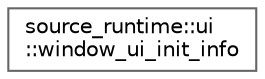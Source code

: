 digraph "类继承关系图"
{
 // LATEX_PDF_SIZE
  bgcolor="transparent";
  edge [fontname=Helvetica,fontsize=10,labelfontname=Helvetica,labelfontsize=10];
  node [fontname=Helvetica,fontsize=10,shape=box,height=0.2,width=0.4];
  rankdir="LR";
  Node0 [id="Node000000",label="source_runtime::ui\l::window_ui_init_info",height=0.2,width=0.4,color="grey40", fillcolor="white", style="filled",URL="$structsource__runtime_1_1ui_1_1window__ui__init__info.html",tooltip=" "];
}
